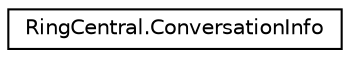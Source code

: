 digraph "Graphical Class Hierarchy"
{
 // LATEX_PDF_SIZE
  edge [fontname="Helvetica",fontsize="10",labelfontname="Helvetica",labelfontsize="10"];
  node [fontname="Helvetica",fontsize="10",shape=record];
  rankdir="LR";
  Node0 [label="RingCentral.ConversationInfo",height=0.2,width=0.4,color="black", fillcolor="white", style="filled",URL="$classRingCentral_1_1ConversationInfo.html",tooltip="SMS and Pager only. Information about a conversation the message belongs to"];
}
